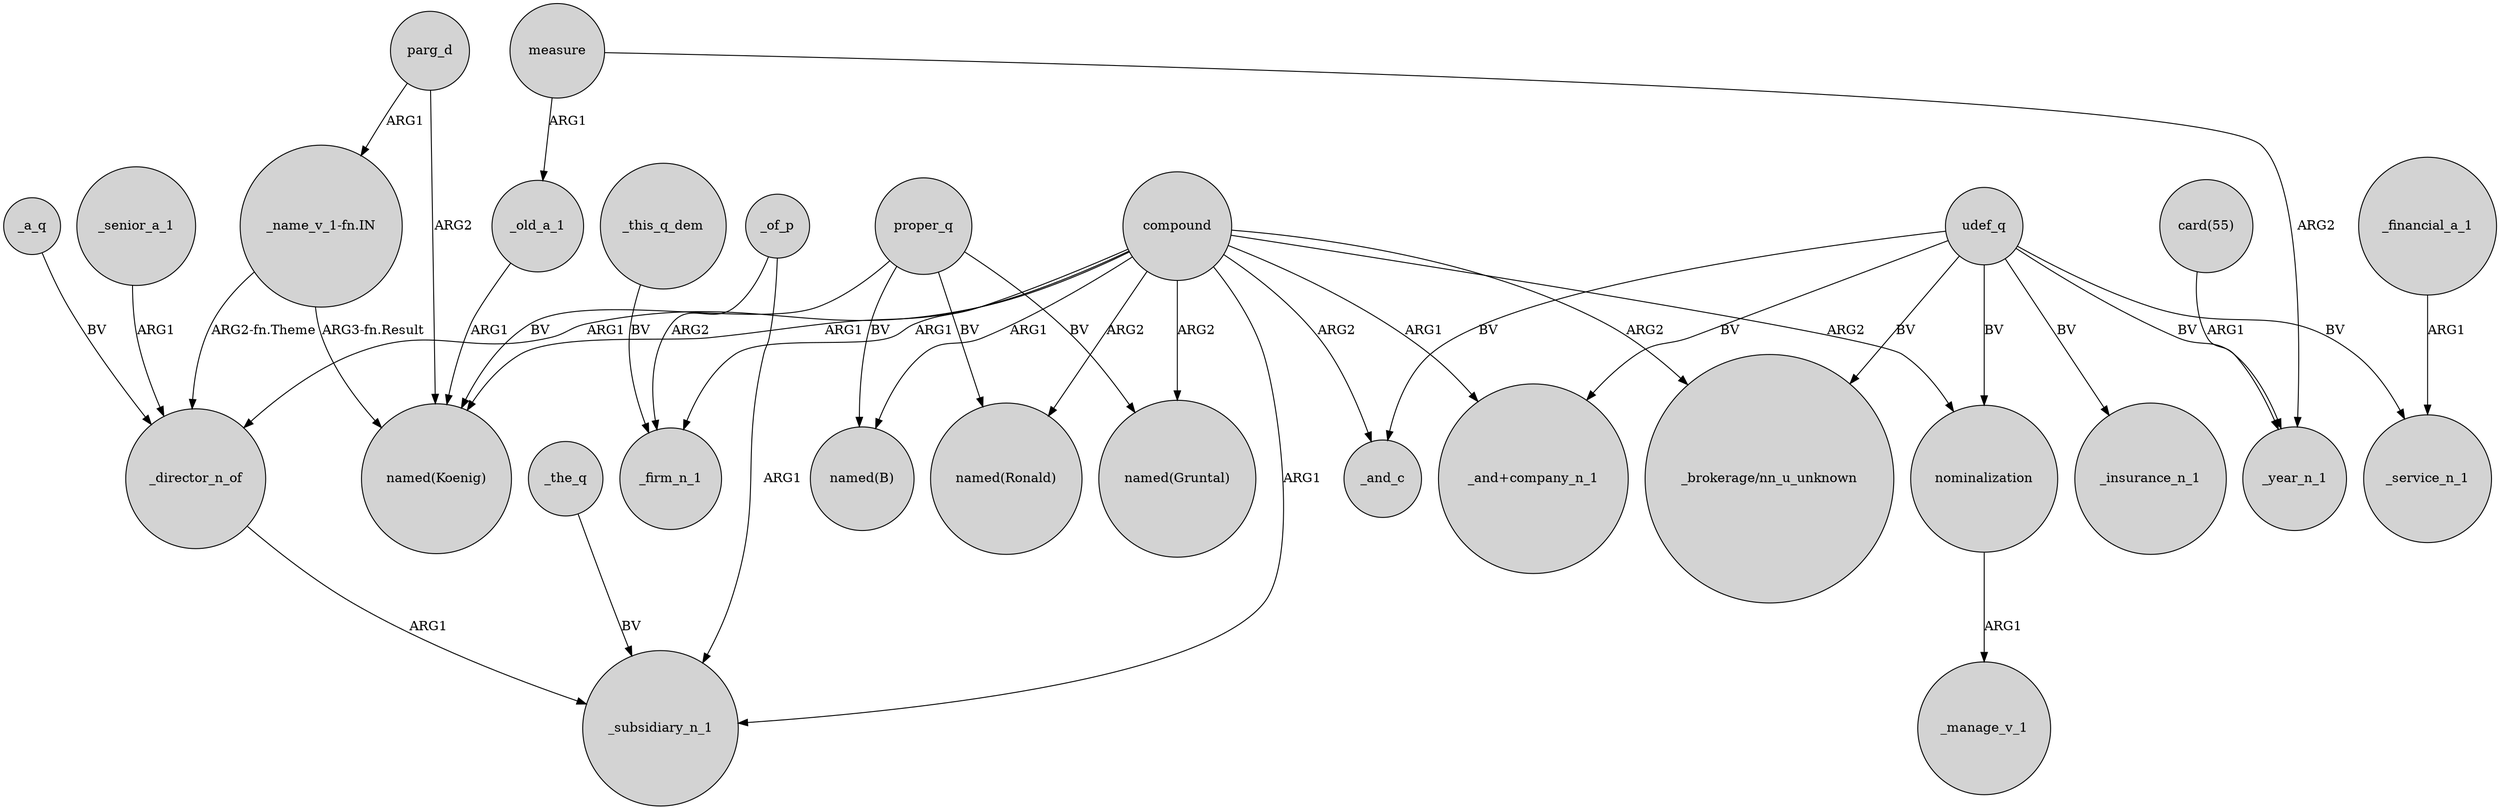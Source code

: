 digraph {
	node [shape=circle style=filled]
	_of_p -> _firm_n_1 [label=ARG2]
	_of_p -> _subsidiary_n_1 [label=ARG1]
	proper_q -> "named(Koenig)" [label=BV]
	measure -> _year_n_1 [label=ARG2]
	"_name_v_1-fn.IN" -> _director_n_of [label="ARG2-fn.Theme"]
	udef_q -> _insurance_n_1 [label=BV]
	_senior_a_1 -> _director_n_of [label=ARG1]
	proper_q -> "named(Ronald)" [label=BV]
	compound -> nominalization [label=ARG2]
	proper_q -> "named(B)" [label=BV]
	_financial_a_1 -> _service_n_1 [label=ARG1]
	_the_q -> _subsidiary_n_1 [label=BV]
	compound -> "_brokerage/nn_u_unknown" [label=ARG2]
	compound -> "named(Ronald)" [label=ARG2]
	measure -> _old_a_1 [label=ARG1]
	compound -> "named(Gruntal)" [label=ARG2]
	udef_q -> "_brokerage/nn_u_unknown" [label=BV]
	parg_d -> "named(Koenig)" [label=ARG2]
	proper_q -> "named(Gruntal)" [label=BV]
	compound -> _and_c [label=ARG2]
	udef_q -> _service_n_1 [label=BV]
	"card(55)" -> _year_n_1 [label=ARG1]
	_a_q -> _director_n_of [label=BV]
	_this_q_dem -> _firm_n_1 [label=BV]
	_old_a_1 -> "named(Koenig)" [label=ARG1]
	"_name_v_1-fn.IN" -> "named(Koenig)" [label="ARG3-fn.Result"]
	compound -> _firm_n_1 [label=ARG1]
	udef_q -> nominalization [label=BV]
	compound -> _subsidiary_n_1 [label=ARG1]
	compound -> "named(B)" [label=ARG1]
	udef_q -> _year_n_1 [label=BV]
	udef_q -> "_and+company_n_1" [label=BV]
	_director_n_of -> _subsidiary_n_1 [label=ARG1]
	compound -> _director_n_of [label=ARG1]
	udef_q -> _and_c [label=BV]
	compound -> "named(Koenig)" [label=ARG1]
	nominalization -> _manage_v_1 [label=ARG1]
	compound -> "_and+company_n_1" [label=ARG1]
	parg_d -> "_name_v_1-fn.IN" [label=ARG1]
}
